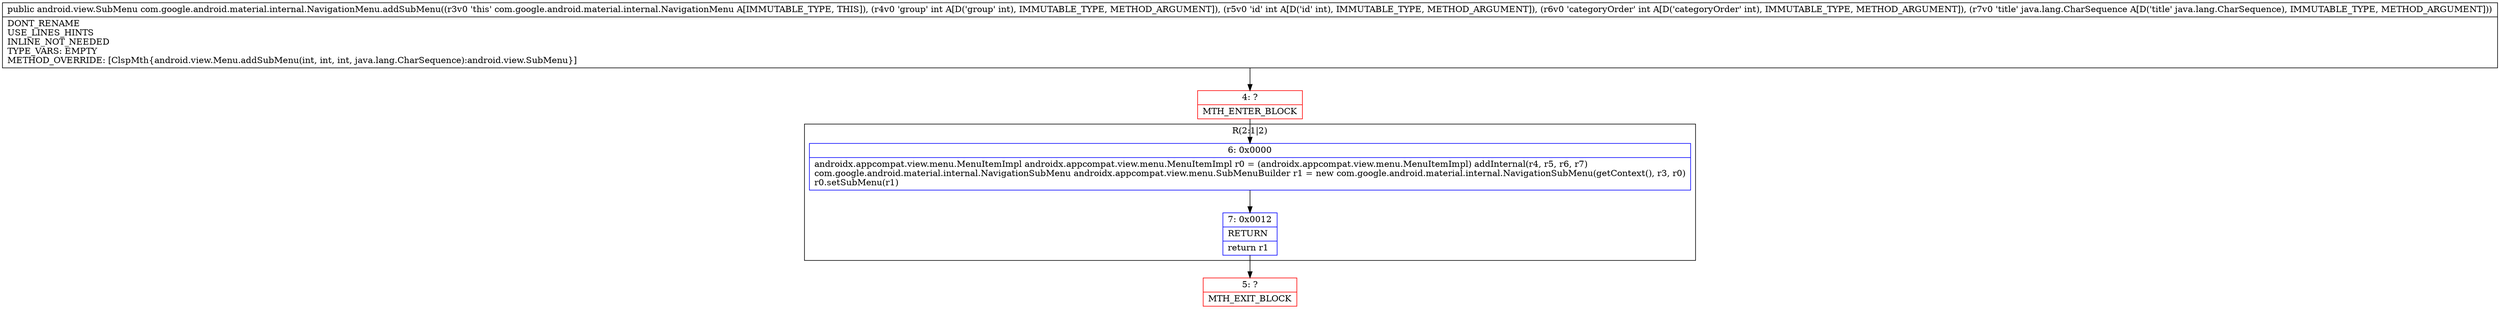 digraph "CFG forcom.google.android.material.internal.NavigationMenu.addSubMenu(IIILjava\/lang\/CharSequence;)Landroid\/view\/SubMenu;" {
subgraph cluster_Region_779088389 {
label = "R(2:1|2)";
node [shape=record,color=blue];
Node_6 [shape=record,label="{6\:\ 0x0000|androidx.appcompat.view.menu.MenuItemImpl androidx.appcompat.view.menu.MenuItemImpl r0 = (androidx.appcompat.view.menu.MenuItemImpl) addInternal(r4, r5, r6, r7)\lcom.google.android.material.internal.NavigationSubMenu androidx.appcompat.view.menu.SubMenuBuilder r1 = new com.google.android.material.internal.NavigationSubMenu(getContext(), r3, r0)\lr0.setSubMenu(r1)\l}"];
Node_7 [shape=record,label="{7\:\ 0x0012|RETURN\l|return r1\l}"];
}
Node_4 [shape=record,color=red,label="{4\:\ ?|MTH_ENTER_BLOCK\l}"];
Node_5 [shape=record,color=red,label="{5\:\ ?|MTH_EXIT_BLOCK\l}"];
MethodNode[shape=record,label="{public android.view.SubMenu com.google.android.material.internal.NavigationMenu.addSubMenu((r3v0 'this' com.google.android.material.internal.NavigationMenu A[IMMUTABLE_TYPE, THIS]), (r4v0 'group' int A[D('group' int), IMMUTABLE_TYPE, METHOD_ARGUMENT]), (r5v0 'id' int A[D('id' int), IMMUTABLE_TYPE, METHOD_ARGUMENT]), (r6v0 'categoryOrder' int A[D('categoryOrder' int), IMMUTABLE_TYPE, METHOD_ARGUMENT]), (r7v0 'title' java.lang.CharSequence A[D('title' java.lang.CharSequence), IMMUTABLE_TYPE, METHOD_ARGUMENT]))  | DONT_RENAME\lUSE_LINES_HINTS\lINLINE_NOT_NEEDED\lTYPE_VARS: EMPTY\lMETHOD_OVERRIDE: [ClspMth\{android.view.Menu.addSubMenu(int, int, int, java.lang.CharSequence):android.view.SubMenu\}]\l}"];
MethodNode -> Node_4;Node_6 -> Node_7;
Node_7 -> Node_5;
Node_4 -> Node_6;
}

